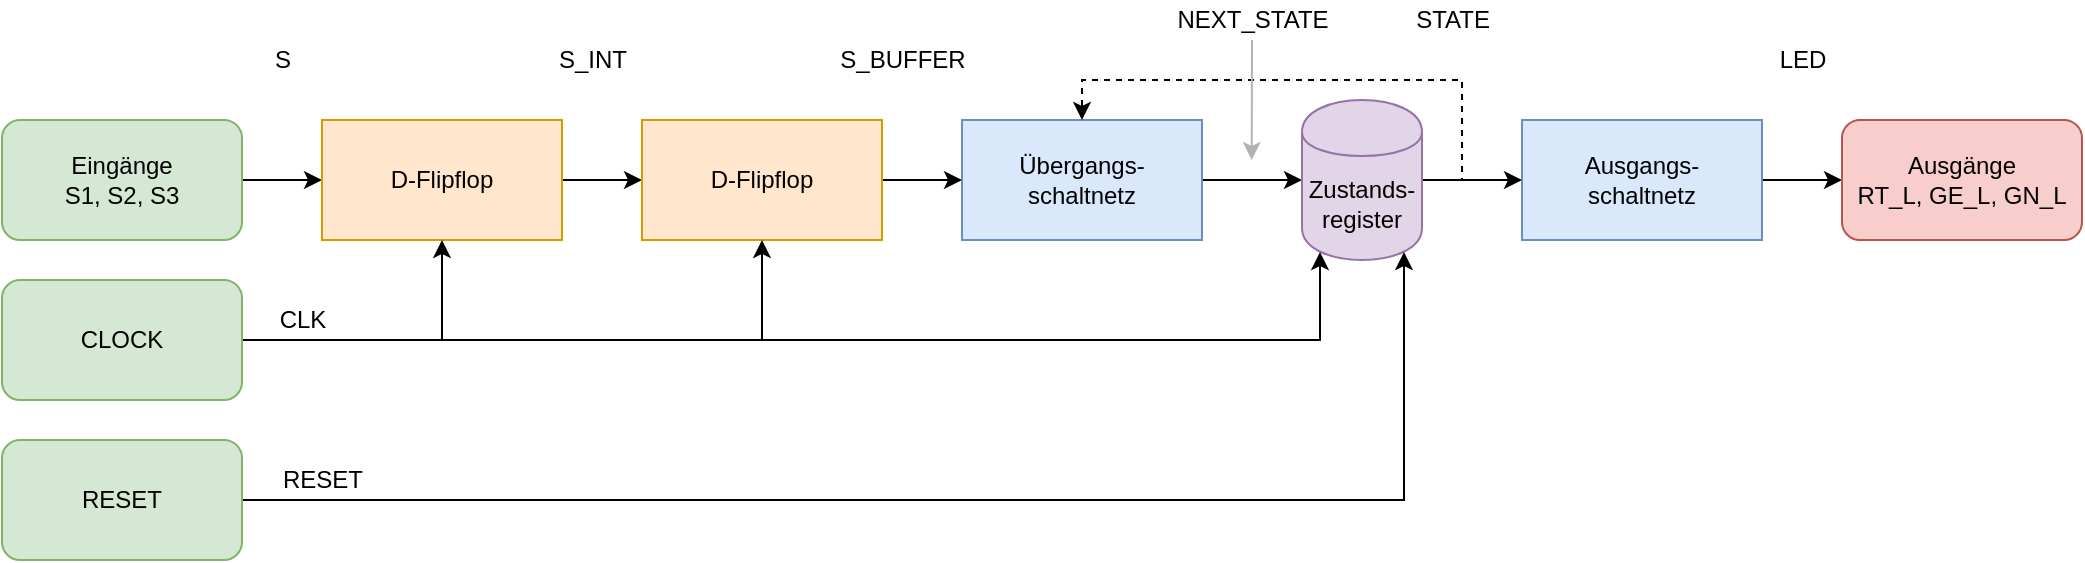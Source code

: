 <mxfile version="13.0.3" type="device"><diagram id="NwDf214Pm9FFcBvacNDN" name="Page-1"><mxGraphModel dx="1185" dy="693" grid="1" gridSize="10" guides="1" tooltips="1" connect="1" arrows="1" fold="1" page="1" pageScale="1" pageWidth="1169" pageHeight="827" math="0" shadow="0"><root><mxCell id="0"/><mxCell id="1" parent="0"/><mxCell id="7jmQo132fNcQd60cDc_D-29" style="edgeStyle=orthogonalEdgeStyle;rounded=0;orthogonalLoop=1;jettySize=auto;html=1;exitX=1;exitY=0.5;exitDx=0;exitDy=0;" parent="1" source="7jmQo132fNcQd60cDc_D-2" target="7jmQo132fNcQd60cDc_D-6" edge="1"><mxGeometry relative="1" as="geometry"/></mxCell><mxCell id="7jmQo132fNcQd60cDc_D-2" value="Ausgangs-&lt;br&gt;schaltnetz" style="rounded=0;whiteSpace=wrap;html=1;fillColor=#dae8fc;strokeColor=#6c8ebf;" parent="1" vertex="1"><mxGeometry x="840" y="100" width="120" height="60" as="geometry"/></mxCell><mxCell id="7jmQo132fNcQd60cDc_D-8" style="edgeStyle=orthogonalEdgeStyle;rounded=0;orthogonalLoop=1;jettySize=auto;html=1;exitX=1;exitY=0.5;exitDx=0;exitDy=0;entryX=0;entryY=0.5;entryDx=0;entryDy=0;" parent="1" source="7jmQo132fNcQd60cDc_D-3" target="7jmQo132fNcQd60cDc_D-4" edge="1"><mxGeometry relative="1" as="geometry"/></mxCell><mxCell id="7jmQo132fNcQd60cDc_D-3" value="Übergangs-&lt;br&gt;schaltnetz" style="rounded=0;whiteSpace=wrap;html=1;fillColor=#dae8fc;strokeColor=#6c8ebf;" parent="1" vertex="1"><mxGeometry x="560" y="100" width="120" height="60" as="geometry"/></mxCell><mxCell id="7jmQo132fNcQd60cDc_D-9" style="edgeStyle=orthogonalEdgeStyle;rounded=0;orthogonalLoop=1;jettySize=auto;html=1;exitX=1;exitY=0.5;exitDx=0;exitDy=0;entryX=0;entryY=0.5;entryDx=0;entryDy=0;" parent="1" source="7jmQo132fNcQd60cDc_D-4" target="7jmQo132fNcQd60cDc_D-2" edge="1"><mxGeometry relative="1" as="geometry"/></mxCell><mxCell id="7jmQo132fNcQd60cDc_D-28" style="edgeStyle=orthogonalEdgeStyle;rounded=0;orthogonalLoop=1;jettySize=auto;html=1;exitX=1;exitY=0.5;exitDx=0;exitDy=0;entryX=0.5;entryY=0;entryDx=0;entryDy=0;dashed=1;" parent="1" source="7jmQo132fNcQd60cDc_D-4" target="7jmQo132fNcQd60cDc_D-3" edge="1"><mxGeometry relative="1" as="geometry"><Array as="points"><mxPoint x="810" y="130"/><mxPoint x="810" y="80"/><mxPoint x="620" y="80"/></Array></mxGeometry></mxCell><mxCell id="7jmQo132fNcQd60cDc_D-4" value="Zustands-&lt;br&gt;register" style="shape=cylinder;whiteSpace=wrap;html=1;boundedLbl=1;backgroundOutline=1;fillColor=#e1d5e7;strokeColor=#9673a6;" parent="1" vertex="1"><mxGeometry x="730" y="90" width="60" height="80" as="geometry"/></mxCell><mxCell id="7jmQo132fNcQd60cDc_D-22" style="edgeStyle=orthogonalEdgeStyle;rounded=0;orthogonalLoop=1;jettySize=auto;html=1;exitX=1;exitY=0.5;exitDx=0;exitDy=0;entryX=0;entryY=0.5;entryDx=0;entryDy=0;" parent="1" source="7jmQo132fNcQd60cDc_D-5" target="7jmQo132fNcQd60cDc_D-13" edge="1"><mxGeometry relative="1" as="geometry"/></mxCell><mxCell id="7jmQo132fNcQd60cDc_D-5" value="Eingänge&lt;br&gt;S1, S2, S3" style="rounded=1;whiteSpace=wrap;html=1;fillColor=#d5e8d4;strokeColor=#82b366;" parent="1" vertex="1"><mxGeometry x="80" y="100" width="120" height="60" as="geometry"/></mxCell><mxCell id="7jmQo132fNcQd60cDc_D-6" value="Ausgänge&lt;br&gt;RT_L, GE_L, GN_L" style="rounded=1;whiteSpace=wrap;html=1;fillColor=#f8cecc;strokeColor=#b85450;" parent="1" vertex="1"><mxGeometry x="1000" y="100" width="120" height="60" as="geometry"/></mxCell><mxCell id="7jmQo132fNcQd60cDc_D-19" style="edgeStyle=orthogonalEdgeStyle;rounded=0;orthogonalLoop=1;jettySize=auto;html=1;exitX=1;exitY=0.5;exitDx=0;exitDy=0;entryX=0;entryY=0.5;entryDx=0;entryDy=0;" parent="1" source="7jmQo132fNcQd60cDc_D-13" target="7jmQo132fNcQd60cDc_D-15" edge="1"><mxGeometry relative="1" as="geometry"/></mxCell><mxCell id="7jmQo132fNcQd60cDc_D-13" value="D-Flipflop" style="rounded=0;whiteSpace=wrap;html=1;fillColor=#ffe6cc;strokeColor=#d79b00;" parent="1" vertex="1"><mxGeometry x="240" y="100" width="120" height="60" as="geometry"/></mxCell><mxCell id="7jmQo132fNcQd60cDc_D-27" style="edgeStyle=orthogonalEdgeStyle;rounded=0;orthogonalLoop=1;jettySize=auto;html=1;exitX=1;exitY=0.5;exitDx=0;exitDy=0;" parent="1" source="7jmQo132fNcQd60cDc_D-15" target="7jmQo132fNcQd60cDc_D-3" edge="1"><mxGeometry relative="1" as="geometry"/></mxCell><mxCell id="7jmQo132fNcQd60cDc_D-15" value="D-Flipflop" style="rounded=0;whiteSpace=wrap;html=1;fillColor=#ffe6cc;strokeColor=#d79b00;" parent="1" vertex="1"><mxGeometry x="400" y="100" width="120" height="60" as="geometry"/></mxCell><mxCell id="7jmQo132fNcQd60cDc_D-23" style="edgeStyle=orthogonalEdgeStyle;rounded=0;orthogonalLoop=1;jettySize=auto;html=1;exitX=1;exitY=0.5;exitDx=0;exitDy=0;entryX=0.5;entryY=1;entryDx=0;entryDy=0;" parent="1" source="7jmQo132fNcQd60cDc_D-20" target="7jmQo132fNcQd60cDc_D-13" edge="1"><mxGeometry relative="1" as="geometry"/></mxCell><mxCell id="7jmQo132fNcQd60cDc_D-24" style="edgeStyle=orthogonalEdgeStyle;rounded=0;orthogonalLoop=1;jettySize=auto;html=1;exitX=1;exitY=0.5;exitDx=0;exitDy=0;entryX=0.5;entryY=1;entryDx=0;entryDy=0;" parent="1" source="7jmQo132fNcQd60cDc_D-20" target="7jmQo132fNcQd60cDc_D-15" edge="1"><mxGeometry relative="1" as="geometry"/></mxCell><mxCell id="7jmQo132fNcQd60cDc_D-26" style="edgeStyle=orthogonalEdgeStyle;rounded=0;orthogonalLoop=1;jettySize=auto;html=1;exitX=1;exitY=0.5;exitDx=0;exitDy=0;entryX=0.15;entryY=0.95;entryDx=0;entryDy=0;entryPerimeter=0;" parent="1" source="7jmQo132fNcQd60cDc_D-20" target="7jmQo132fNcQd60cDc_D-4" edge="1"><mxGeometry relative="1" as="geometry"/></mxCell><mxCell id="7jmQo132fNcQd60cDc_D-20" value="CLOCK" style="rounded=1;whiteSpace=wrap;html=1;fillColor=#d5e8d4;strokeColor=#82b366;" parent="1" vertex="1"><mxGeometry x="80" y="180" width="120" height="60" as="geometry"/></mxCell><mxCell id="7jmQo132fNcQd60cDc_D-25" style="edgeStyle=orthogonalEdgeStyle;rounded=0;orthogonalLoop=1;jettySize=auto;html=1;exitX=1;exitY=0.5;exitDx=0;exitDy=0;entryX=0.85;entryY=0.95;entryDx=0;entryDy=0;entryPerimeter=0;" parent="1" source="7jmQo132fNcQd60cDc_D-21" target="7jmQo132fNcQd60cDc_D-4" edge="1"><mxGeometry relative="1" as="geometry"/></mxCell><mxCell id="7jmQo132fNcQd60cDc_D-21" value="RESET" style="rounded=1;whiteSpace=wrap;html=1;fillColor=#d5e8d4;strokeColor=#82b366;" parent="1" vertex="1"><mxGeometry x="80" y="260" width="120" height="60" as="geometry"/></mxCell><mxCell id="fzcEyfHTbxj56_qFmvit-1" value="S" style="text;html=1;align=center;verticalAlign=middle;resizable=0;points=[];autosize=1;" vertex="1" parent="1"><mxGeometry x="210" y="60" width="20" height="20" as="geometry"/></mxCell><mxCell id="fzcEyfHTbxj56_qFmvit-2" value="S_BUFFER" style="text;html=1;align=center;verticalAlign=middle;resizable=0;points=[];autosize=1;" vertex="1" parent="1"><mxGeometry x="490" y="60" width="80" height="20" as="geometry"/></mxCell><mxCell id="fzcEyfHTbxj56_qFmvit-3" value="S_INT" style="text;html=1;align=center;verticalAlign=middle;resizable=0;points=[];autosize=1;" vertex="1" parent="1"><mxGeometry x="350" y="60" width="50" height="20" as="geometry"/></mxCell><mxCell id="fzcEyfHTbxj56_qFmvit-4" value="NEXT_STATE" style="text;html=1;align=center;verticalAlign=middle;resizable=0;points=[];autosize=1;" vertex="1" parent="1"><mxGeometry x="660" y="40" width="90" height="20" as="geometry"/></mxCell><mxCell id="fzcEyfHTbxj56_qFmvit-5" value="STATE" style="text;html=1;align=center;verticalAlign=middle;resizable=0;points=[];autosize=1;" vertex="1" parent="1"><mxGeometry x="780" y="40" width="50" height="20" as="geometry"/></mxCell><mxCell id="fzcEyfHTbxj56_qFmvit-6" value="LED" style="text;html=1;align=center;verticalAlign=middle;resizable=0;points=[];autosize=1;" vertex="1" parent="1"><mxGeometry x="960" y="60" width="40" height="20" as="geometry"/></mxCell><mxCell id="fzcEyfHTbxj56_qFmvit-8" value="" style="endArrow=classic;html=1;strokeColor=#B3B3B3;" edge="1" parent="1"><mxGeometry width="50" height="50" relative="1" as="geometry"><mxPoint x="705" y="60" as="sourcePoint"/><mxPoint x="704.86" y="120" as="targetPoint"/></mxGeometry></mxCell><mxCell id="fzcEyfHTbxj56_qFmvit-9" value="CLK" style="text;html=1;align=center;verticalAlign=middle;resizable=0;points=[];autosize=1;" vertex="1" parent="1"><mxGeometry x="210" y="190" width="40" height="20" as="geometry"/></mxCell><mxCell id="fzcEyfHTbxj56_qFmvit-10" value="RESET" style="text;html=1;align=center;verticalAlign=middle;resizable=0;points=[];autosize=1;" vertex="1" parent="1"><mxGeometry x="210" y="270" width="60" height="20" as="geometry"/></mxCell></root></mxGraphModel></diagram></mxfile>